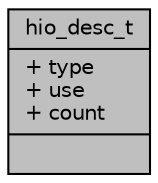 digraph "hio_desc_t"
{
  bgcolor="transparent";
  edge [fontname="Helvetica",fontsize="10",labelfontname="Helvetica",labelfontsize="10"];
  node [fontname="Helvetica",fontsize="10",shape=record];
  Node1 [label="{hio_desc_t\n|+ type\l+ use\l+ count\l|}",height=0.2,width=0.4,color="black", fillcolor="grey75", style="filled" fontcolor="black"];
}
